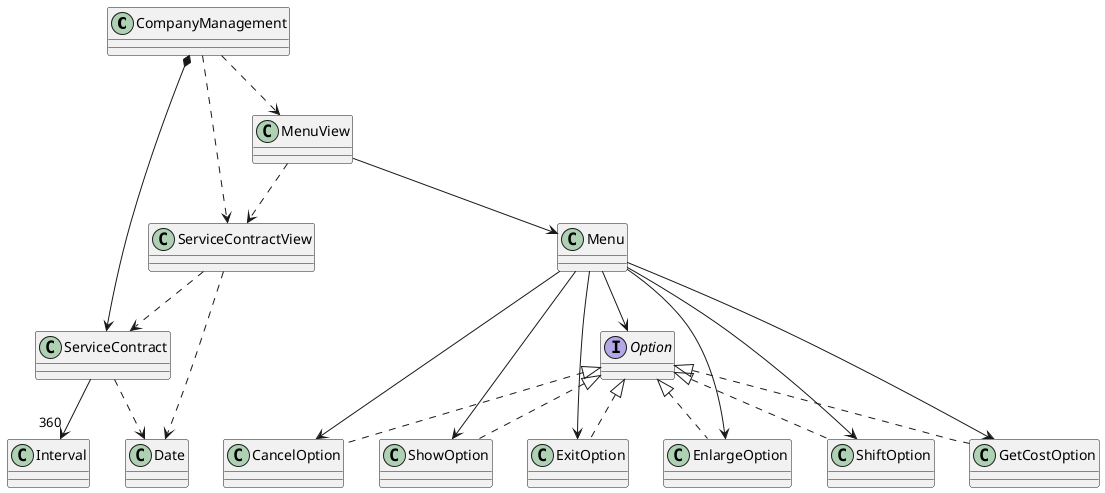 @startuml
class CompanyManagement
class ServiceContract
class ServiceContractView
class MenuView
class Menu
class CancelOption
class ShowOption
class ExitOption
class EnlargeOption
class ShiftOption
class GetCostOption

class Date
class Interval

interface Option

CompanyManagement *--> ServiceContract
CompanyManagement ..> ServiceContractView
CompanyManagement ..> MenuView

ServiceContractView ..> ServiceContract
ServiceContractView ..> Date

ServiceContract ..> Date
ServiceContract --> "360" Interval

MenuView --> Menu
MenuView ..> ServiceContractView

Menu --> Option
Menu --> CancelOption
Menu --> EnlargeOption
Menu --> ExitOption
Menu --> GetCostOption
Menu --> ShiftOption
Menu --> ShowOption

Option <|.. CancelOption
Option <|.. EnlargeOption
Option <|.. ExitOption
Option <|.. GetCostOption
Option <|.. ShiftOption
Option <|.. ShowOption

@enduml